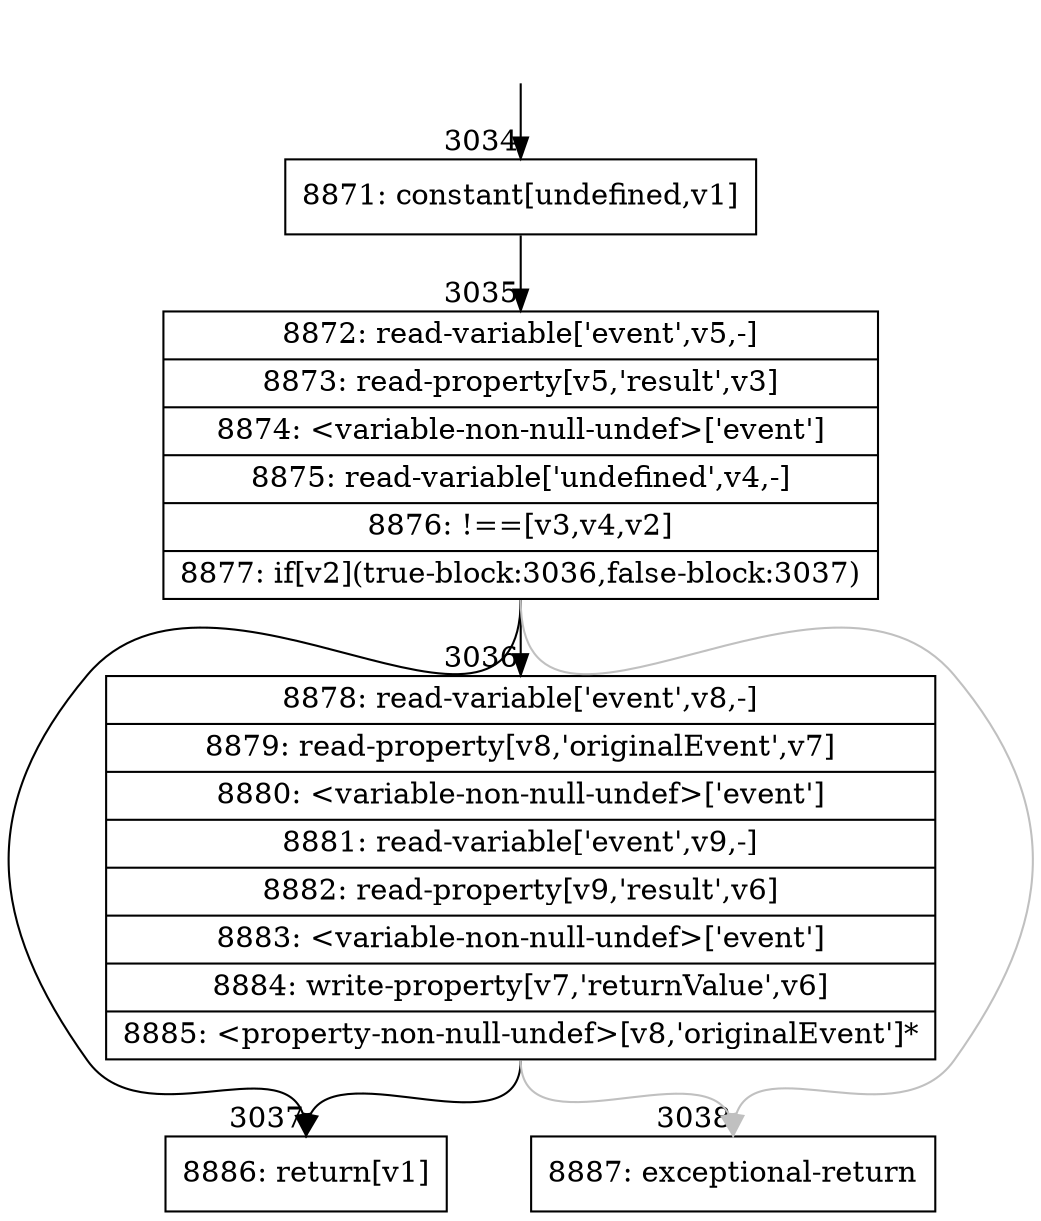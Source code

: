 digraph {
rankdir="TD"
BB_entry184[shape=none,label=""];
BB_entry184 -> BB3034 [tailport=s, headport=n, headlabel="    3034"]
BB3034 [shape=record label="{8871: constant[undefined,v1]}" ] 
BB3034 -> BB3035 [tailport=s, headport=n, headlabel="      3035"]
BB3035 [shape=record label="{8872: read-variable['event',v5,-]|8873: read-property[v5,'result',v3]|8874: \<variable-non-null-undef\>['event']|8875: read-variable['undefined',v4,-]|8876: !==[v3,v4,v2]|8877: if[v2](true-block:3036,false-block:3037)}" ] 
BB3035 -> BB3036 [tailport=s, headport=n, headlabel="      3036"]
BB3035 -> BB3037 [tailport=s, headport=n, headlabel="      3037"]
BB3035 -> BB3038 [tailport=s, headport=n, color=gray, headlabel="      3038"]
BB3036 [shape=record label="{8878: read-variable['event',v8,-]|8879: read-property[v8,'originalEvent',v7]|8880: \<variable-non-null-undef\>['event']|8881: read-variable['event',v9,-]|8882: read-property[v9,'result',v6]|8883: \<variable-non-null-undef\>['event']|8884: write-property[v7,'returnValue',v6]|8885: \<property-non-null-undef\>[v8,'originalEvent']*}" ] 
BB3036 -> BB3037 [tailport=s, headport=n]
BB3036 -> BB3038 [tailport=s, headport=n, color=gray]
BB3037 [shape=record label="{8886: return[v1]}" ] 
BB3038 [shape=record label="{8887: exceptional-return}" ] 
}
